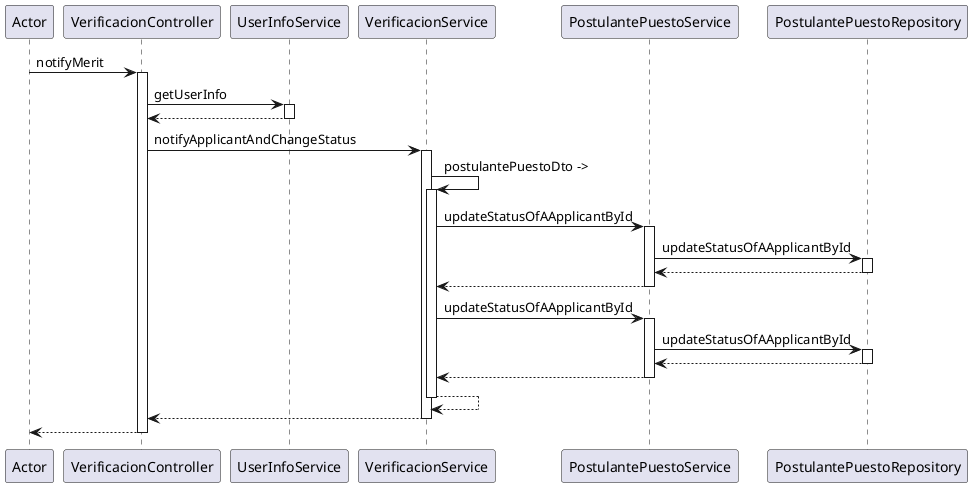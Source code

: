 @startuml
participant Actor
Actor -> VerificacionController : notifyMerit
activate VerificacionController
VerificacionController -> UserInfoService : getUserInfo
activate UserInfoService
UserInfoService --> VerificacionController
deactivate UserInfoService
VerificacionController -> VerificacionService : notifyApplicantAndChangeStatus
activate VerificacionService
VerificacionService -> VerificacionService : postulantePuestoDto ->
activate VerificacionService
VerificacionService -> PostulantePuestoService : updateStatusOfAApplicantById
activate PostulantePuestoService
PostulantePuestoService -> PostulantePuestoRepository : updateStatusOfAApplicantById
activate PostulantePuestoRepository
PostulantePuestoRepository --> PostulantePuestoService
deactivate PostulantePuestoRepository
PostulantePuestoService --> VerificacionService
deactivate PostulantePuestoService
VerificacionService -> PostulantePuestoService : updateStatusOfAApplicantById
activate PostulantePuestoService
PostulantePuestoService -> PostulantePuestoRepository : updateStatusOfAApplicantById
activate PostulantePuestoRepository
PostulantePuestoRepository --> PostulantePuestoService
deactivate PostulantePuestoRepository
PostulantePuestoService --> VerificacionService
deactivate PostulantePuestoService
VerificacionService --> VerificacionService
deactivate VerificacionService
VerificacionService --> VerificacionController
deactivate VerificacionService
return
@enduml